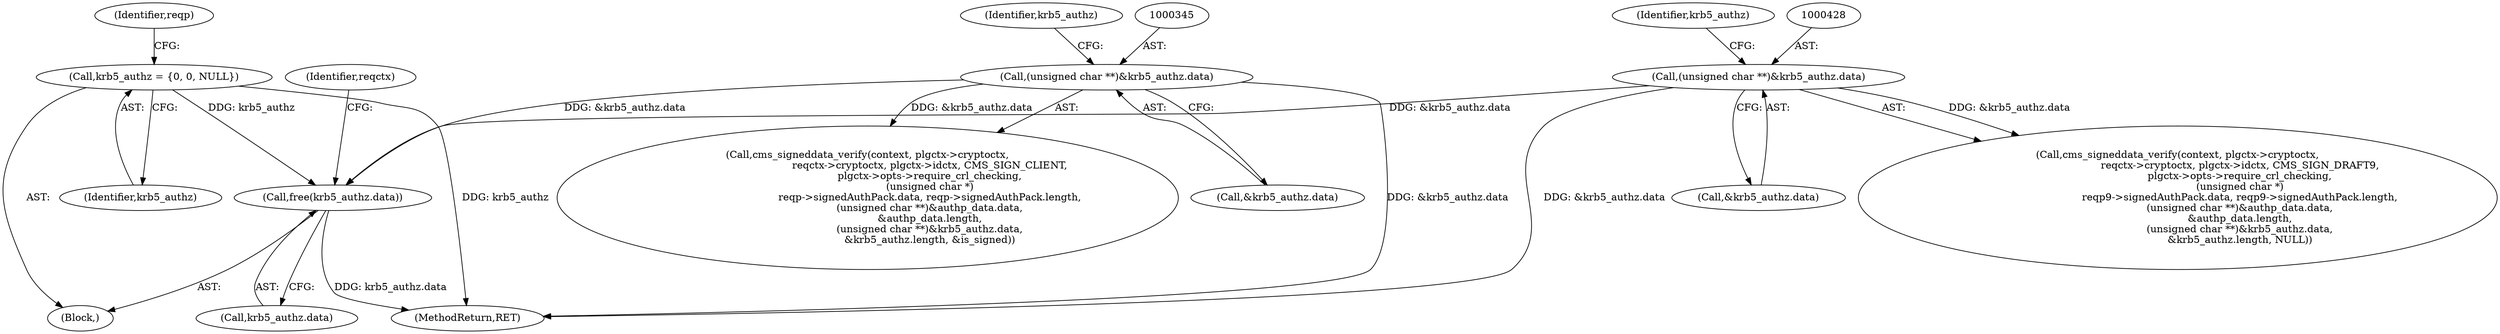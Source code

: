 digraph "0_krb5_e3b5a5e5267818c97750b266df50b6a3d4649604_1@API" {
"1000929" [label="(Call,free(krb5_authz.data))"];
"1000128" [label="(Call,krb5_authz = {0, 0, NULL})"];
"1000344" [label="(Call,(unsigned char **)&krb5_authz.data)"];
"1000427" [label="(Call,(unsigned char **)&krb5_authz.data)"];
"1000119" [label="(Block,)"];
"1000953" [label="(MethodReturn,RET)"];
"1000344" [label="(Call,(unsigned char **)&krb5_authz.data)"];
"1000935" [label="(Identifier,reqctx)"];
"1000129" [label="(Identifier,krb5_authz)"];
"1000128" [label="(Call,krb5_authz = {0, 0, NULL})"];
"1000930" [label="(Call,krb5_authz.data)"];
"1000427" [label="(Call,(unsigned char **)&krb5_authz.data)"];
"1000352" [label="(Identifier,krb5_authz)"];
"1000305" [label="(Call,cms_signeddata_verify(context, plgctx->cryptoctx,\n                                       reqctx->cryptoctx, plgctx->idctx, CMS_SIGN_CLIENT,\n                                       plgctx->opts->require_crl_checking,\n                                       (unsigned char *)\n                                       reqp->signedAuthPack.data, reqp->signedAuthPack.length,\n                                       (unsigned char **)&authp_data.data,\n                                       &authp_data.length,\n                                       (unsigned char **)&krb5_authz.data,\n                                       &krb5_authz.length, &is_signed))"];
"1000429" [label="(Call,&krb5_authz.data)"];
"1000435" [label="(Identifier,krb5_authz)"];
"1000929" [label="(Call,free(krb5_authz.data))"];
"1000388" [label="(Call,cms_signeddata_verify(context, plgctx->cryptoctx,\n                                       reqctx->cryptoctx, plgctx->idctx, CMS_SIGN_DRAFT9,\n                                       plgctx->opts->require_crl_checking,\n                                       (unsigned char *)\n                                       reqp9->signedAuthPack.data, reqp9->signedAuthPack.length,\n                                       (unsigned char **)&authp_data.data,\n                                       &authp_data.length,\n                                       (unsigned char **)&krb5_authz.data,\n                                       &krb5_authz.length, NULL))"];
"1000132" [label="(Identifier,reqp)"];
"1000346" [label="(Call,&krb5_authz.data)"];
"1000929" -> "1000119"  [label="AST: "];
"1000929" -> "1000930"  [label="CFG: "];
"1000930" -> "1000929"  [label="AST: "];
"1000935" -> "1000929"  [label="CFG: "];
"1000929" -> "1000953"  [label="DDG: krb5_authz.data"];
"1000128" -> "1000929"  [label="DDG: krb5_authz"];
"1000344" -> "1000929"  [label="DDG: &krb5_authz.data"];
"1000427" -> "1000929"  [label="DDG: &krb5_authz.data"];
"1000128" -> "1000119"  [label="AST: "];
"1000128" -> "1000129"  [label="CFG: "];
"1000129" -> "1000128"  [label="AST: "];
"1000132" -> "1000128"  [label="CFG: "];
"1000128" -> "1000953"  [label="DDG: krb5_authz"];
"1000344" -> "1000305"  [label="AST: "];
"1000344" -> "1000346"  [label="CFG: "];
"1000345" -> "1000344"  [label="AST: "];
"1000346" -> "1000344"  [label="AST: "];
"1000352" -> "1000344"  [label="CFG: "];
"1000344" -> "1000953"  [label="DDG: &krb5_authz.data"];
"1000344" -> "1000305"  [label="DDG: &krb5_authz.data"];
"1000427" -> "1000388"  [label="AST: "];
"1000427" -> "1000429"  [label="CFG: "];
"1000428" -> "1000427"  [label="AST: "];
"1000429" -> "1000427"  [label="AST: "];
"1000435" -> "1000427"  [label="CFG: "];
"1000427" -> "1000953"  [label="DDG: &krb5_authz.data"];
"1000427" -> "1000388"  [label="DDG: &krb5_authz.data"];
}
